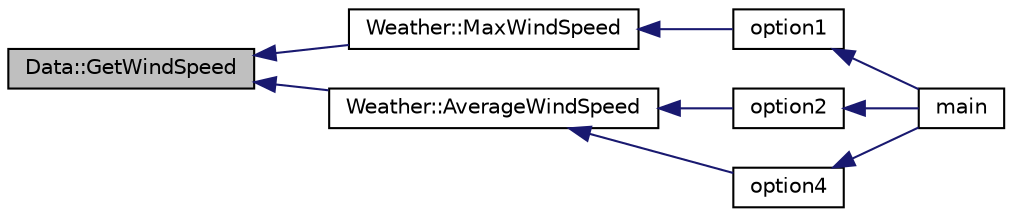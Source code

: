 digraph "Data::GetWindSpeed"
{
  edge [fontname="Helvetica",fontsize="10",labelfontname="Helvetica",labelfontsize="10"];
  node [fontname="Helvetica",fontsize="10",shape=record];
  rankdir="LR";
  Node23 [label="Data::GetWindSpeed",height=0.2,width=0.4,color="black", fillcolor="grey75", style="filled", fontcolor="black"];
  Node23 -> Node24 [dir="back",color="midnightblue",fontsize="10",style="solid",fontname="Helvetica"];
  Node24 [label="Weather::MaxWindSpeed",height=0.2,width=0.4,color="black", fillcolor="white", style="filled",URL="$class_weather.html#aadfdc77b49e885fedf0d48ca56fe8945",tooltip="Gets the max wind speed for a given month and year. "];
  Node24 -> Node25 [dir="back",color="midnightblue",fontsize="10",style="solid",fontname="Helvetica"];
  Node25 [label="option1",height=0.2,width=0.4,color="black", fillcolor="white", style="filled",URL="$main_8cpp.html#a5c53d3d1a752fcb789e755eab6052bc9",tooltip="max speed "];
  Node25 -> Node26 [dir="back",color="midnightblue",fontsize="10",style="solid",fontname="Helvetica"];
  Node26 [label="main",height=0.2,width=0.4,color="black", fillcolor="white", style="filled",URL="$main_8cpp.html#ae66f6b31b5ad750f1fe042a706a4e3d4"];
  Node23 -> Node27 [dir="back",color="midnightblue",fontsize="10",style="solid",fontname="Helvetica"];
  Node27 [label="Weather::AverageWindSpeed",height=0.2,width=0.4,color="black", fillcolor="white", style="filled",URL="$class_weather.html#aefb7d7d94818bb0ac9520fd83a0dbae9",tooltip="Gets the Average wind speed for a month in a year. "];
  Node27 -> Node28 [dir="back",color="midnightblue",fontsize="10",style="solid",fontname="Helvetica"];
  Node28 [label="option2",height=0.2,width=0.4,color="black", fillcolor="white", style="filled",URL="$main_8cpp.html#a6a5ab058fc51540cc022a6f267e721fd"];
  Node28 -> Node26 [dir="back",color="midnightblue",fontsize="10",style="solid",fontname="Helvetica"];
  Node27 -> Node29 [dir="back",color="midnightblue",fontsize="10",style="solid",fontname="Helvetica"];
  Node29 [label="option4",height=0.2,width=0.4,color="black", fillcolor="white", style="filled",URL="$main_8cpp.html#aa493a01c137dde9643977dcdb6d6359d"];
  Node29 -> Node26 [dir="back",color="midnightblue",fontsize="10",style="solid",fontname="Helvetica"];
}

